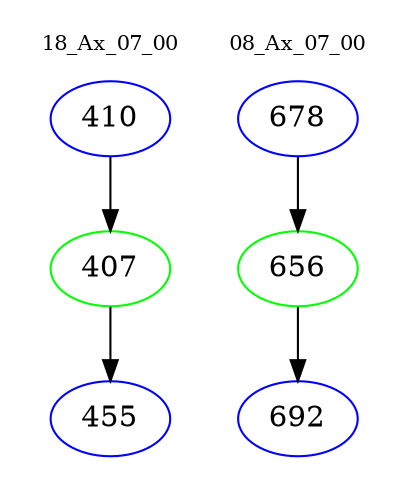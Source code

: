 digraph{
subgraph cluster_0 {
color = white
label = "18_Ax_07_00";
fontsize=10;
T0_410 [label="410", color="blue"]
T0_410 -> T0_407 [color="black"]
T0_407 [label="407", color="green"]
T0_407 -> T0_455 [color="black"]
T0_455 [label="455", color="blue"]
}
subgraph cluster_1 {
color = white
label = "08_Ax_07_00";
fontsize=10;
T1_678 [label="678", color="blue"]
T1_678 -> T1_656 [color="black"]
T1_656 [label="656", color="green"]
T1_656 -> T1_692 [color="black"]
T1_692 [label="692", color="blue"]
}
}
